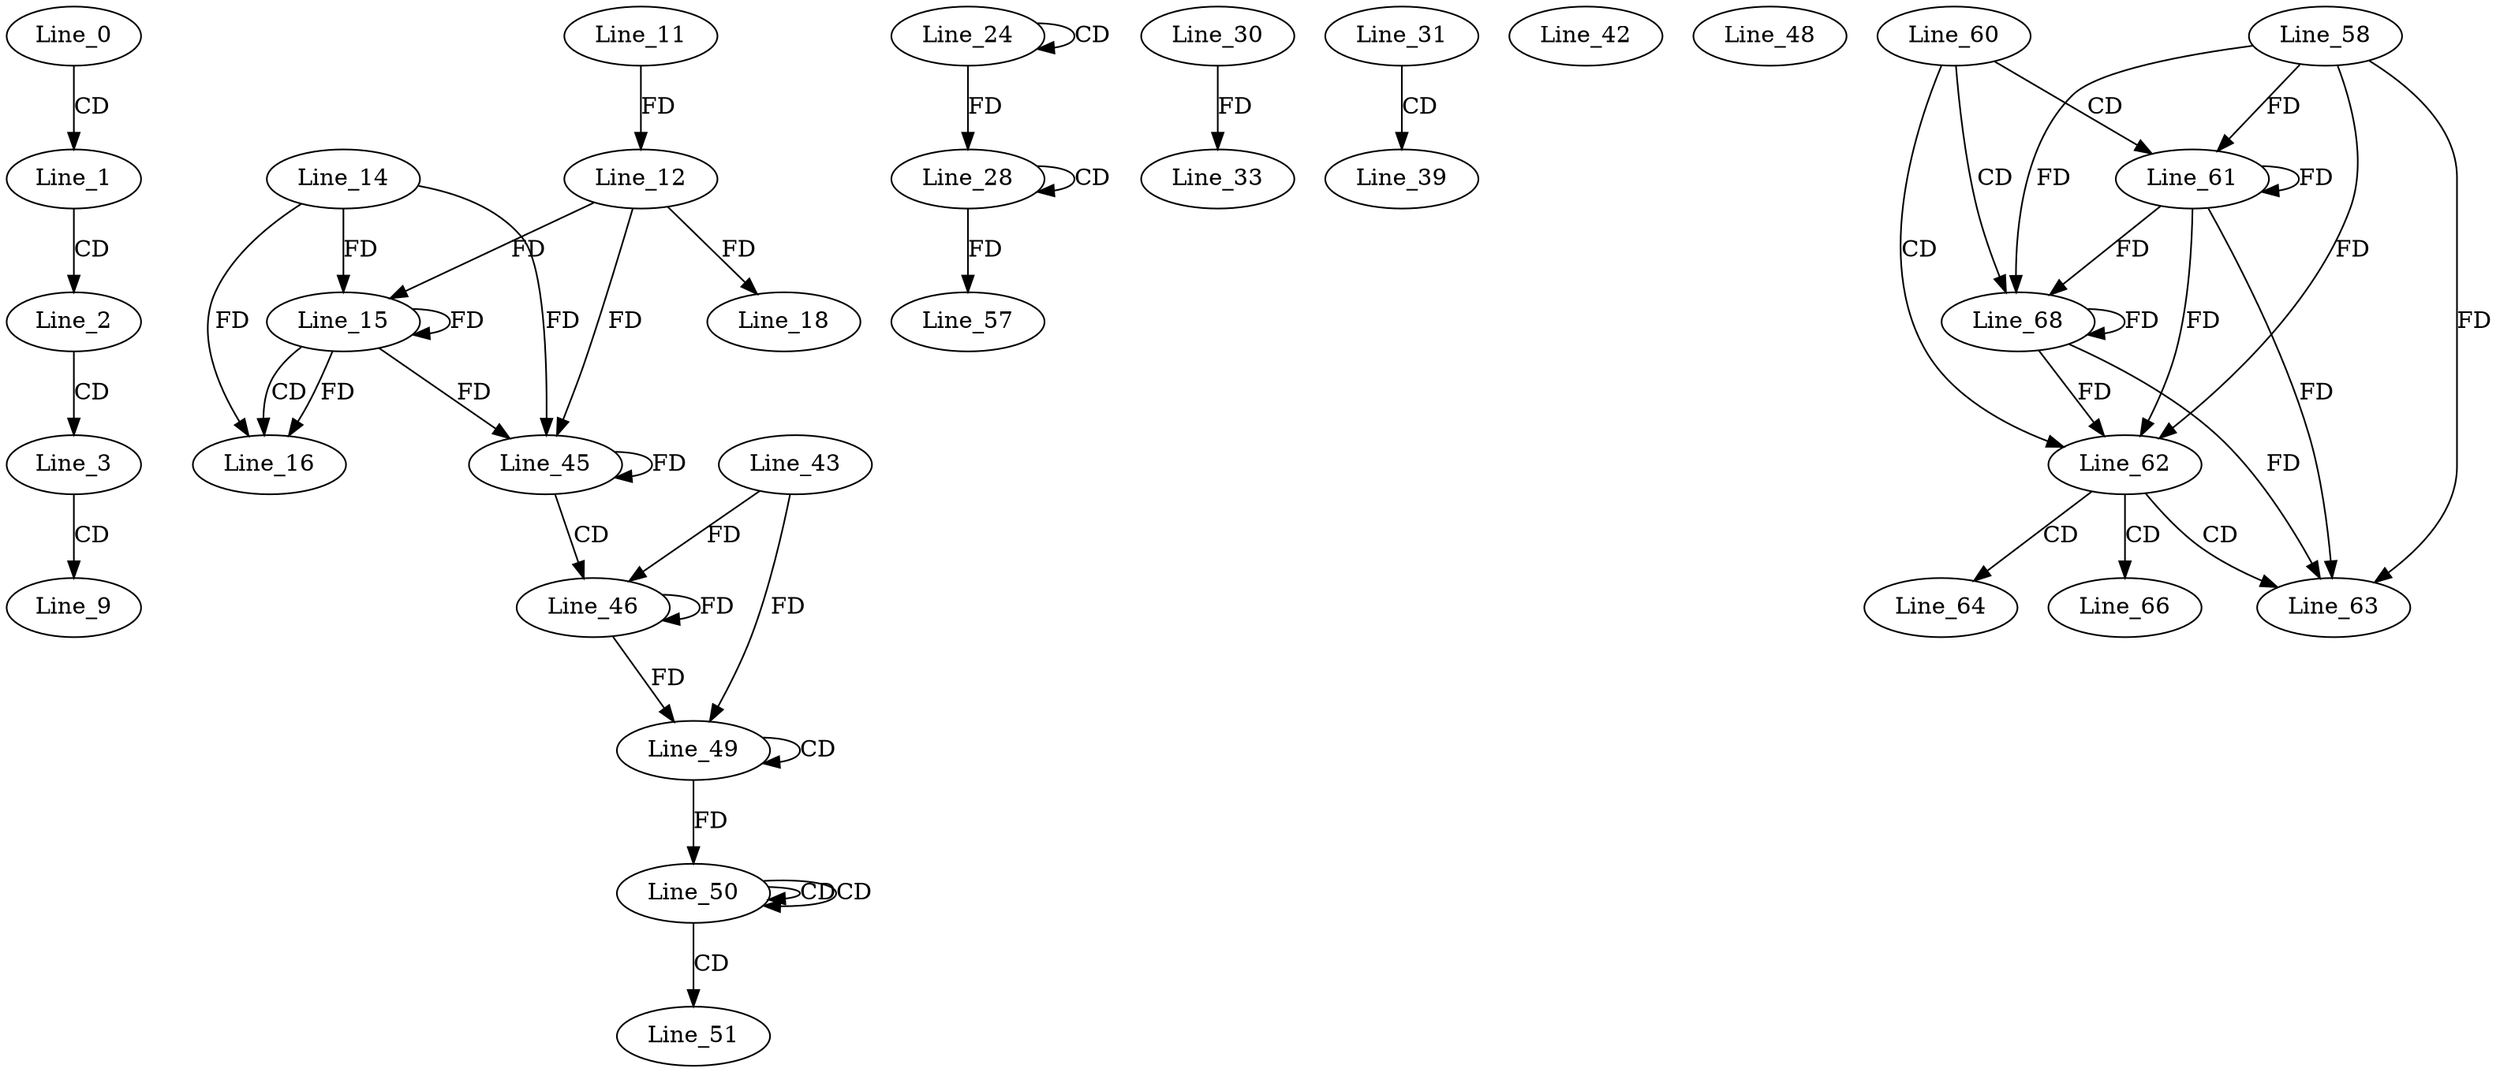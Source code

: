 digraph G {
  Line_0;
  Line_1;
  Line_2;
  Line_3;
  Line_9;
  Line_11;
  Line_12;
  Line_15;
  Line_14;
  Line_15;
  Line_12;
  Line_15;
  Line_16;
  Line_18;
  Line_24;
  Line_24;
  Line_28;
  Line_28;
  Line_30;
  Line_33;
  Line_31;
  Line_39;
  Line_42;
  Line_45;
  Line_45;
  Line_45;
  Line_46;
  Line_43;
  Line_48;
  Line_49;
  Line_49;
  Line_50;
  Line_50;
  Line_50;
  Line_51;
  Line_57;
  Line_60;
  Line_61;
  Line_58;
  Line_61;
  Line_62;
  Line_63;
  Line_64;
  Line_66;
  Line_68;
  Line_0 -> Line_1 [ label="CD" ];
  Line_1 -> Line_2 [ label="CD" ];
  Line_2 -> Line_3 [ label="CD" ];
  Line_3 -> Line_9 [ label="CD" ];
  Line_11 -> Line_12 [ label="FD" ];
  Line_15 -> Line_15 [ label="FD" ];
  Line_14 -> Line_15 [ label="FD" ];
  Line_12 -> Line_15 [ label="FD" ];
  Line_15 -> Line_16 [ label="CD" ];
  Line_15 -> Line_16 [ label="FD" ];
  Line_14 -> Line_16 [ label="FD" ];
  Line_12 -> Line_18 [ label="FD" ];
  Line_24 -> Line_24 [ label="CD" ];
  Line_28 -> Line_28 [ label="CD" ];
  Line_24 -> Line_28 [ label="FD" ];
  Line_30 -> Line_33 [ label="FD" ];
  Line_31 -> Line_39 [ label="CD" ];
  Line_45 -> Line_45 [ label="FD" ];
  Line_15 -> Line_45 [ label="FD" ];
  Line_14 -> Line_45 [ label="FD" ];
  Line_12 -> Line_45 [ label="FD" ];
  Line_45 -> Line_46 [ label="CD" ];
  Line_46 -> Line_46 [ label="FD" ];
  Line_43 -> Line_46 [ label="FD" ];
  Line_49 -> Line_49 [ label="CD" ];
  Line_46 -> Line_49 [ label="FD" ];
  Line_43 -> Line_49 [ label="FD" ];
  Line_50 -> Line_50 [ label="CD" ];
  Line_50 -> Line_50 [ label="CD" ];
  Line_49 -> Line_50 [ label="FD" ];
  Line_50 -> Line_51 [ label="CD" ];
  Line_28 -> Line_57 [ label="FD" ];
  Line_60 -> Line_61 [ label="CD" ];
  Line_61 -> Line_61 [ label="FD" ];
  Line_58 -> Line_61 [ label="FD" ];
  Line_60 -> Line_62 [ label="CD" ];
  Line_61 -> Line_62 [ label="FD" ];
  Line_58 -> Line_62 [ label="FD" ];
  Line_62 -> Line_63 [ label="CD" ];
  Line_61 -> Line_63 [ label="FD" ];
  Line_58 -> Line_63 [ label="FD" ];
  Line_62 -> Line_64 [ label="CD" ];
  Line_62 -> Line_66 [ label="CD" ];
  Line_60 -> Line_68 [ label="CD" ];
  Line_61 -> Line_68 [ label="FD" ];
  Line_68 -> Line_68 [ label="FD" ];
  Line_58 -> Line_68 [ label="FD" ];
  Line_68 -> Line_62 [ label="FD" ];
  Line_68 -> Line_63 [ label="FD" ];
}
